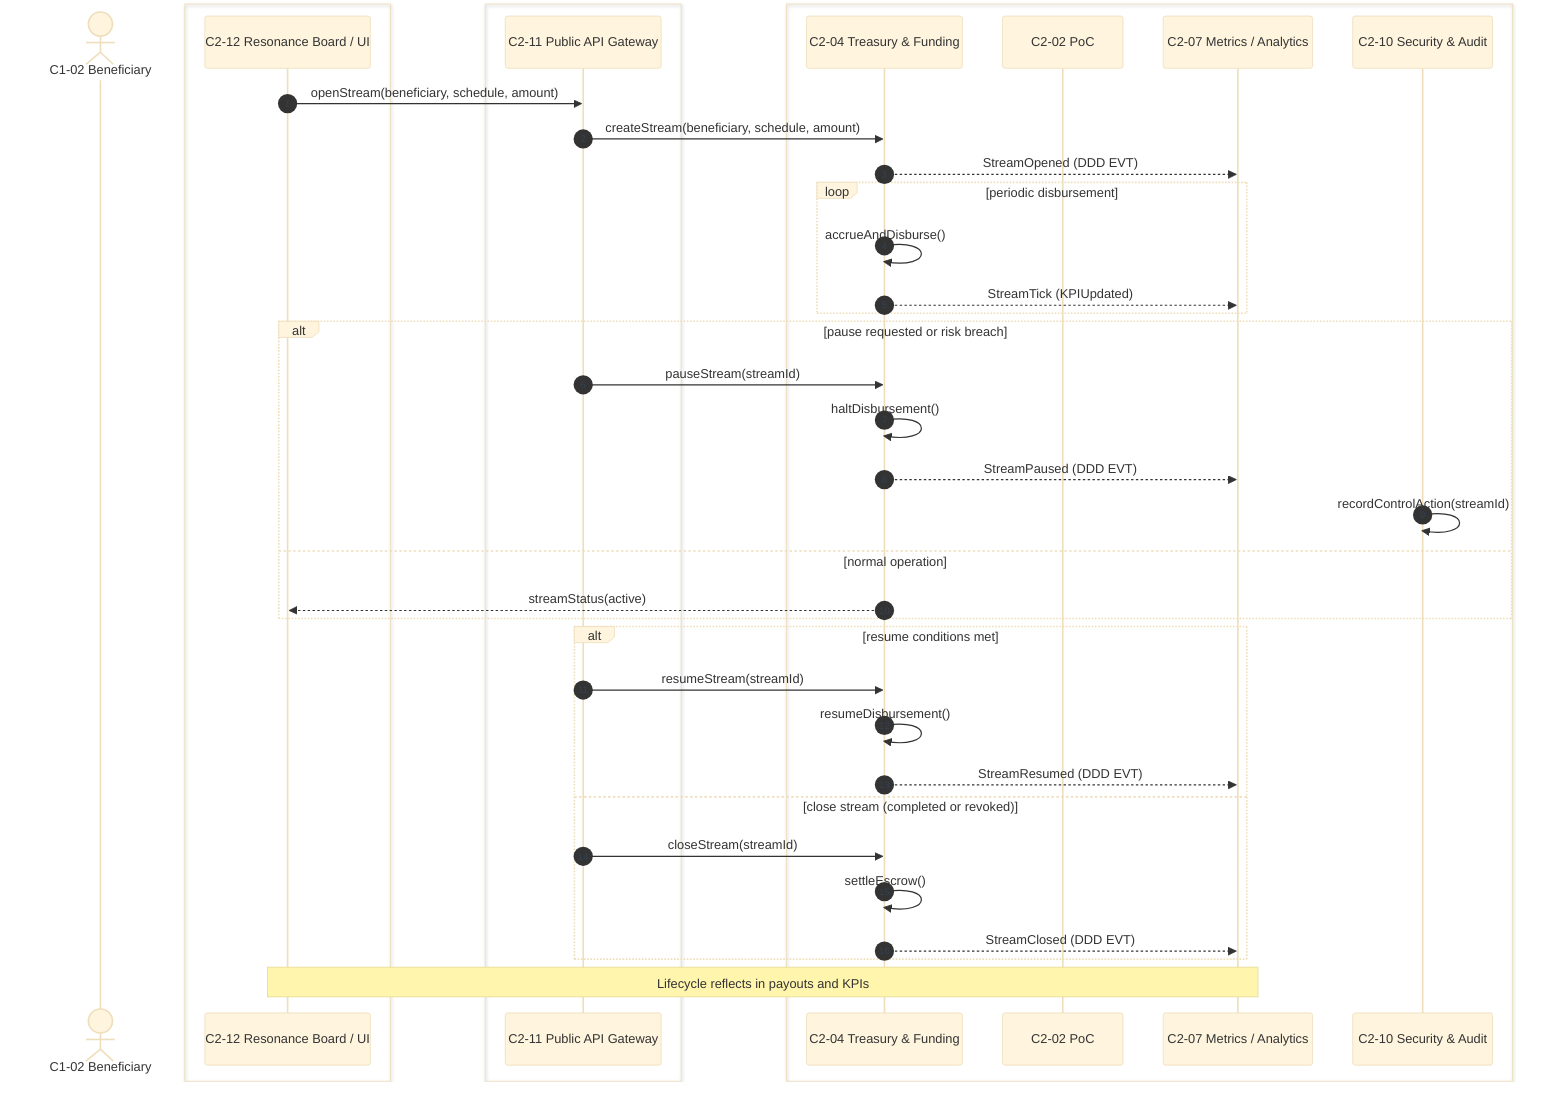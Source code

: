%%{init: {'theme':'base','themeVariables':{ 'sequenceNumberColor':'#334155'}}}%%
sequenceDiagram
autonumber

actor B as C1-02 Beneficiary

box #8b5cf6 UI
  participant UI as C2-12 Resonance Board / UI
end

box #fde68a Gateway
  participant API as C2-11 Public API Gateway
end

box #ff8b00 Core
  participant TRE as C2-04 Treasury & Funding
  participant POC as C2-02 PoC
  participant MET as C2-07 Metrics / Analytics
  participant SEC as C2-10 Security & Audit
end

UI ->> API: openStream(beneficiary, schedule, amount)
API ->> TRE: createStream(beneficiary, schedule, amount)
TRE -->> MET: StreamOpened (DDD EVT)

loop periodic disbursement
  TRE ->> TRE: accrueAndDisburse()
  TRE -->> MET: StreamTick (KPIUpdated)
end

alt pause requested or risk breach
  API ->> TRE: pauseStream(streamId)
  TRE ->> TRE: haltDisbursement()
  TRE -->> MET: StreamPaused (DDD EVT)
  SEC ->> SEC: recordControlAction(streamId)
else normal operation
  TRE -->> UI: streamStatus(active)
end

alt resume conditions met
  API ->> TRE: resumeStream(streamId)
  TRE ->> TRE: resumeDisbursement()
  TRE -->> MET: StreamResumed (DDD EVT)
else close stream (completed or revoked)
  API ->> TRE: closeStream(streamId)
  TRE ->> TRE: settleEscrow()
  TRE -->> MET: StreamClosed (DDD EVT)
end

note over UI,MET: Lifecycle reflects in payouts and KPIs